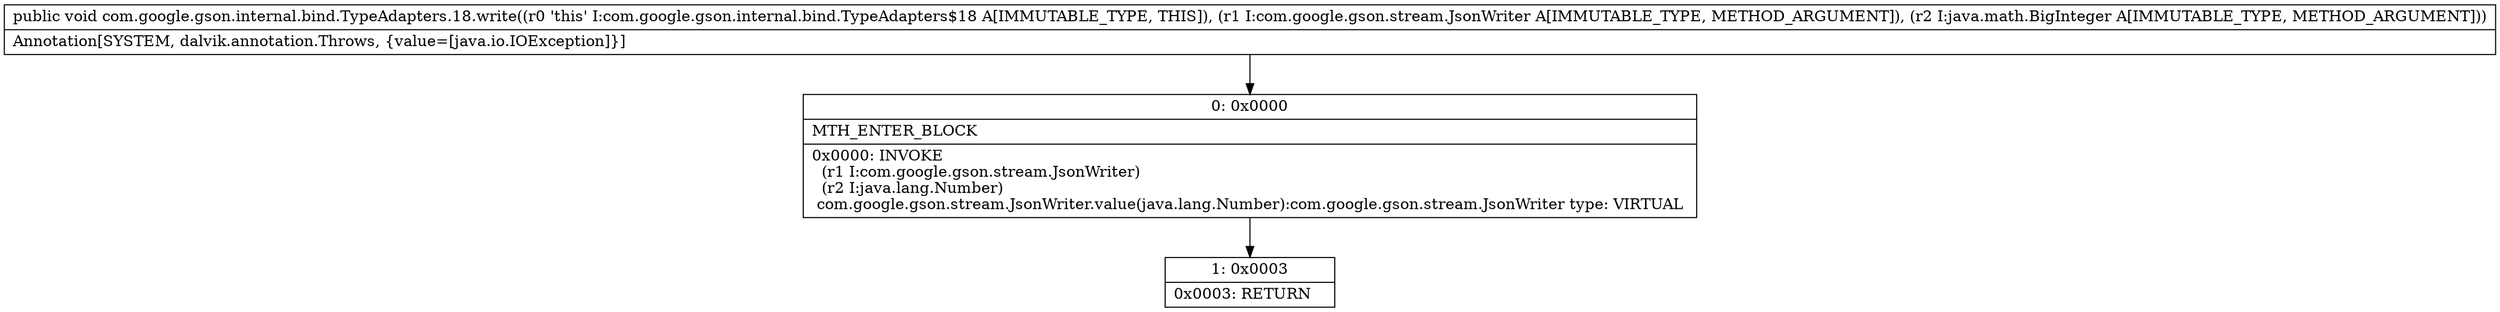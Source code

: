 digraph "CFG forcom.google.gson.internal.bind.TypeAdapters.18.write(Lcom\/google\/gson\/stream\/JsonWriter;Ljava\/math\/BigInteger;)V" {
Node_0 [shape=record,label="{0\:\ 0x0000|MTH_ENTER_BLOCK\l|0x0000: INVOKE  \l  (r1 I:com.google.gson.stream.JsonWriter)\l  (r2 I:java.lang.Number)\l com.google.gson.stream.JsonWriter.value(java.lang.Number):com.google.gson.stream.JsonWriter type: VIRTUAL \l}"];
Node_1 [shape=record,label="{1\:\ 0x0003|0x0003: RETURN   \l}"];
MethodNode[shape=record,label="{public void com.google.gson.internal.bind.TypeAdapters.18.write((r0 'this' I:com.google.gson.internal.bind.TypeAdapters$18 A[IMMUTABLE_TYPE, THIS]), (r1 I:com.google.gson.stream.JsonWriter A[IMMUTABLE_TYPE, METHOD_ARGUMENT]), (r2 I:java.math.BigInteger A[IMMUTABLE_TYPE, METHOD_ARGUMENT]))  | Annotation[SYSTEM, dalvik.annotation.Throws, \{value=[java.io.IOException]\}]\l}"];
MethodNode -> Node_0;
Node_0 -> Node_1;
}

